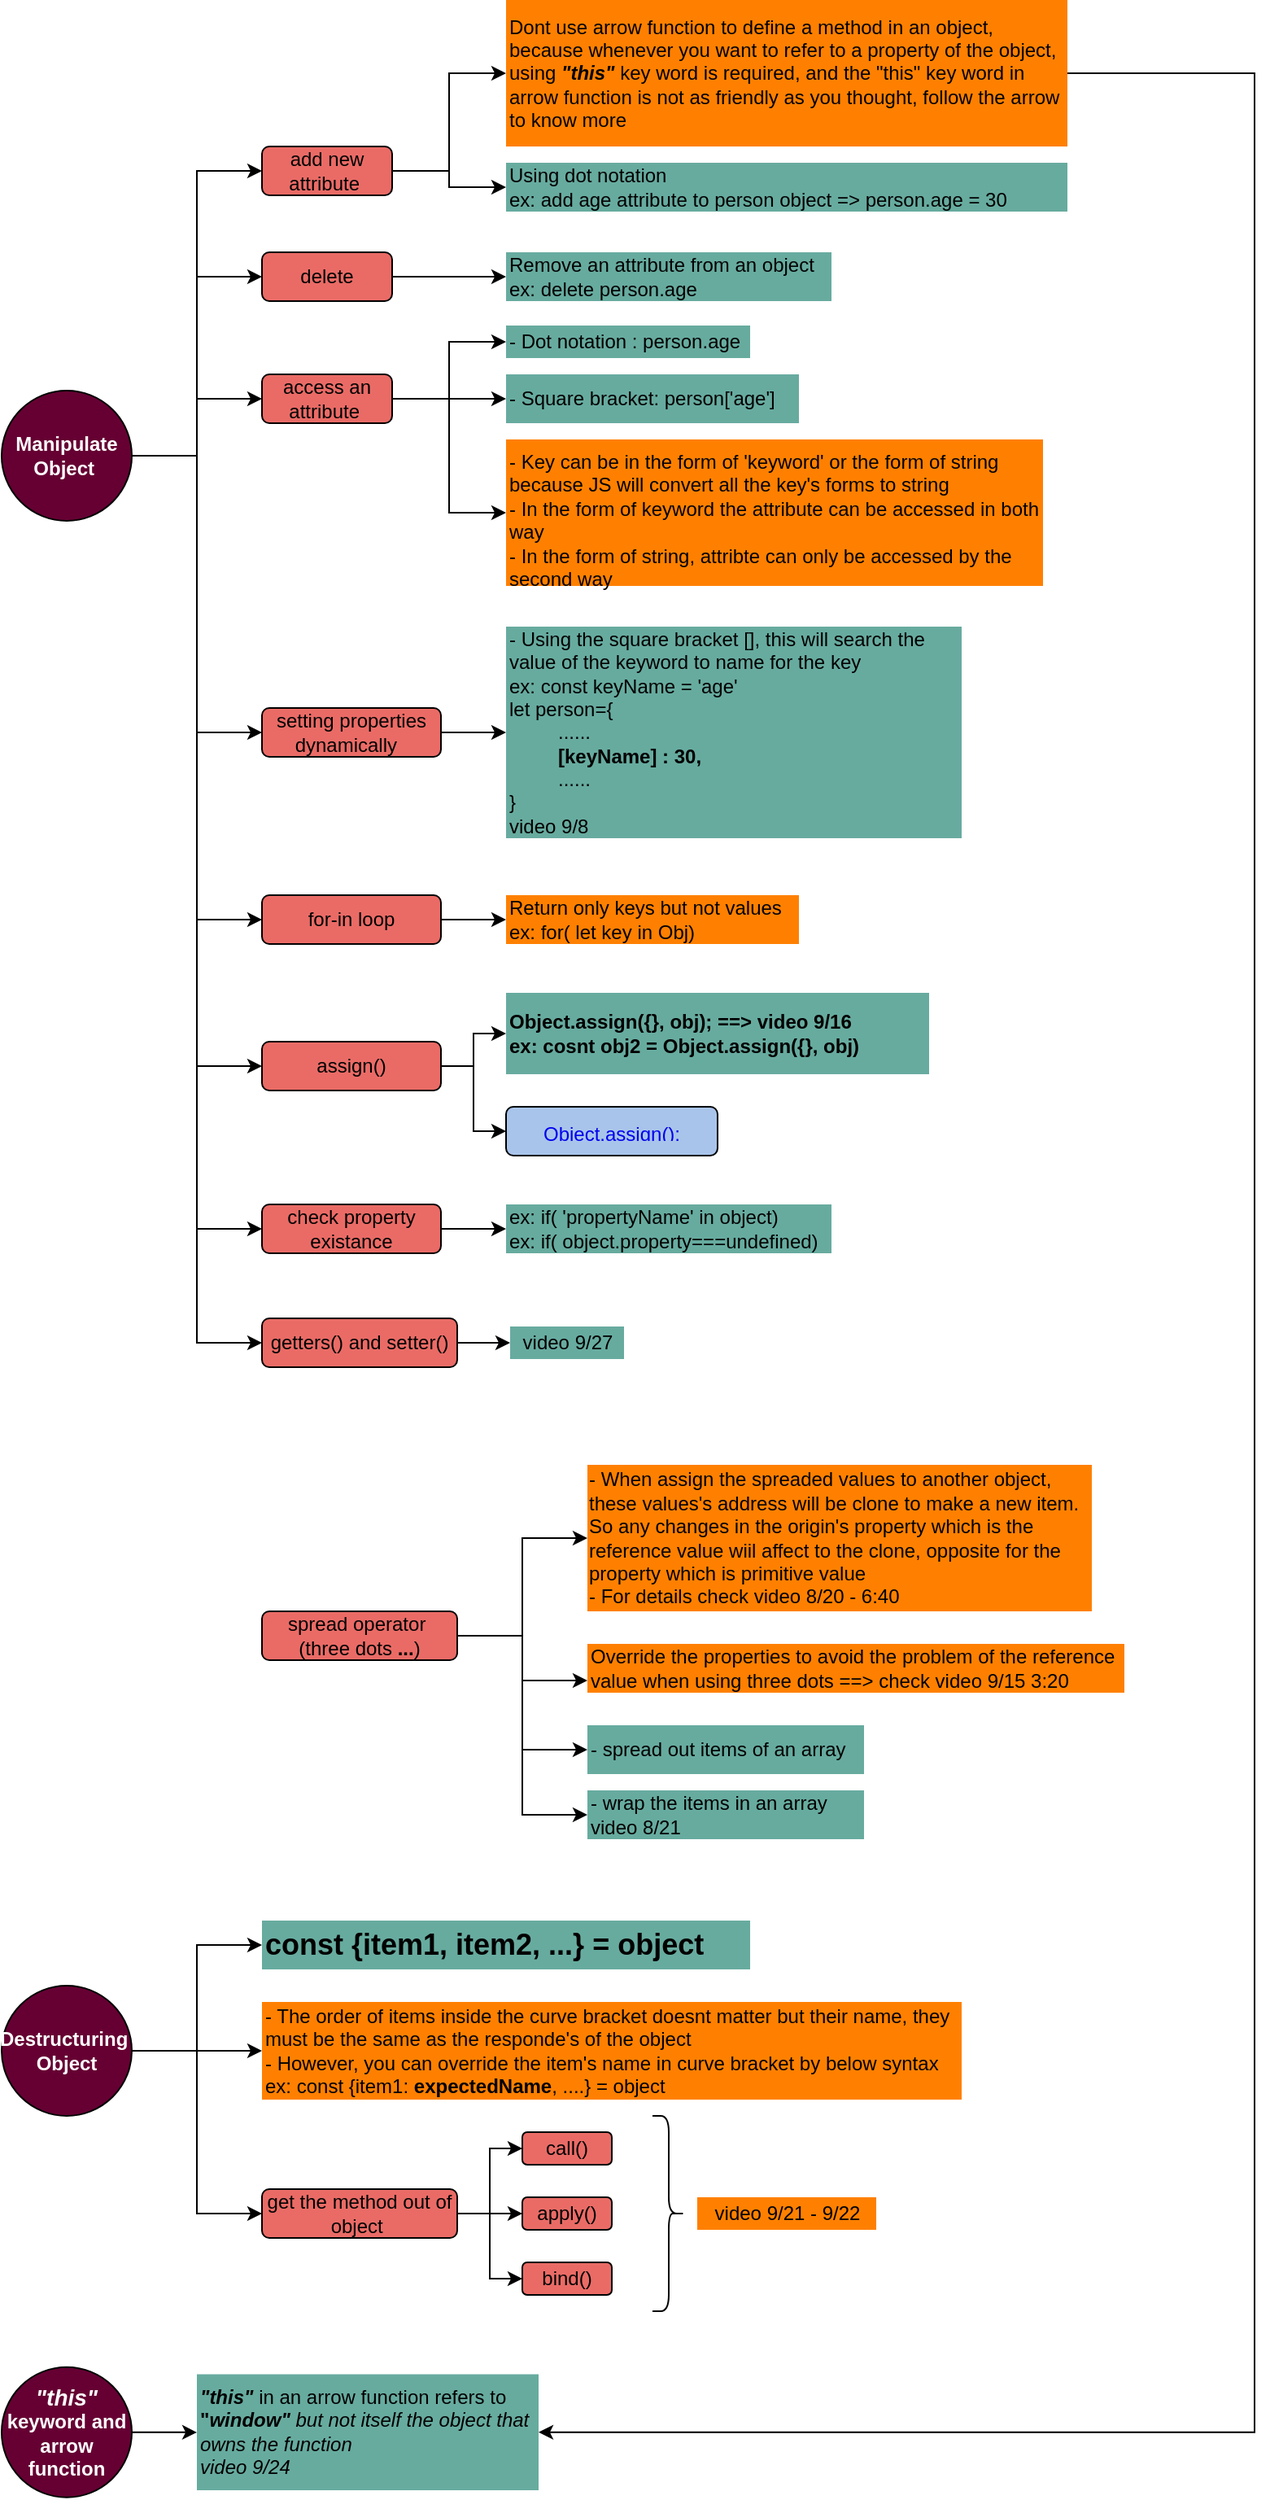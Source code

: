 <mxfile version="14.6.13" type="device"><diagram id="yyXeWecS47-vvvoqvVnt" name="Page-1"><mxGraphModel dx="1316" dy="590" grid="1" gridSize="10" guides="1" tooltips="1" connect="1" arrows="1" fold="1" page="1" pageScale="1" pageWidth="850" pageHeight="1100" math="0" shadow="0"><root><mxCell id="0"/><mxCell id="1" parent="0"/><mxCell id="EEhr_Oky-7YBtAfCmUGs-7" style="edgeStyle=orthogonalEdgeStyle;rounded=0;orthogonalLoop=1;jettySize=auto;html=1;entryX=0;entryY=0.5;entryDx=0;entryDy=0;" parent="1" source="EEhr_Oky-7YBtAfCmUGs-1" target="EEhr_Oky-7YBtAfCmUGs-6" edge="1"><mxGeometry relative="1" as="geometry"/></mxCell><mxCell id="EEhr_Oky-7YBtAfCmUGs-8" style="edgeStyle=orthogonalEdgeStyle;rounded=0;orthogonalLoop=1;jettySize=auto;html=1;entryX=0;entryY=0.5;entryDx=0;entryDy=0;" parent="1" source="EEhr_Oky-7YBtAfCmUGs-1" target="EEhr_Oky-7YBtAfCmUGs-2" edge="1"><mxGeometry relative="1" as="geometry"/></mxCell><mxCell id="EEhr_Oky-7YBtAfCmUGs-19" style="edgeStyle=orthogonalEdgeStyle;rounded=0;orthogonalLoop=1;jettySize=auto;html=1;entryX=0;entryY=0.5;entryDx=0;entryDy=0;" parent="1" source="EEhr_Oky-7YBtAfCmUGs-1" target="EEhr_Oky-7YBtAfCmUGs-12" edge="1"><mxGeometry relative="1" as="geometry"/></mxCell><mxCell id="EEhr_Oky-7YBtAfCmUGs-25" style="edgeStyle=orthogonalEdgeStyle;rounded=0;orthogonalLoop=1;jettySize=auto;html=1;entryX=0;entryY=0.5;entryDx=0;entryDy=0;" parent="1" source="EEhr_Oky-7YBtAfCmUGs-1" target="EEhr_Oky-7YBtAfCmUGs-22" edge="1"><mxGeometry relative="1" as="geometry"/></mxCell><mxCell id="EEhr_Oky-7YBtAfCmUGs-29" style="edgeStyle=orthogonalEdgeStyle;rounded=0;orthogonalLoop=1;jettySize=auto;html=1;entryX=0;entryY=0.5;entryDx=0;entryDy=0;" parent="1" source="EEhr_Oky-7YBtAfCmUGs-1" target="EEhr_Oky-7YBtAfCmUGs-26" edge="1"><mxGeometry relative="1" as="geometry"/></mxCell><mxCell id="EEhr_Oky-7YBtAfCmUGs-54" style="edgeStyle=orthogonalEdgeStyle;rounded=0;orthogonalLoop=1;jettySize=auto;html=1;entryX=0;entryY=0.5;entryDx=0;entryDy=0;" parent="1" source="EEhr_Oky-7YBtAfCmUGs-1" target="EEhr_Oky-7YBtAfCmUGs-45" edge="1"><mxGeometry relative="1" as="geometry"/></mxCell><mxCell id="xBHS6IWptvy2Hsy20q-M-9" style="edgeStyle=orthogonalEdgeStyle;rounded=0;orthogonalLoop=1;jettySize=auto;html=1;entryX=0;entryY=0.5;entryDx=0;entryDy=0;" parent="1" source="EEhr_Oky-7YBtAfCmUGs-1" target="xBHS6IWptvy2Hsy20q-M-7" edge="1"><mxGeometry relative="1" as="geometry"/></mxCell><mxCell id="xBHS6IWptvy2Hsy20q-M-31" style="edgeStyle=orthogonalEdgeStyle;rounded=0;orthogonalLoop=1;jettySize=auto;html=1;entryX=0;entryY=0.5;entryDx=0;entryDy=0;" parent="1" source="EEhr_Oky-7YBtAfCmUGs-1" target="xBHS6IWptvy2Hsy20q-M-28" edge="1"><mxGeometry relative="1" as="geometry"/></mxCell><mxCell id="EEhr_Oky-7YBtAfCmUGs-1" value="&lt;font color=&quot;#ffffff&quot;&gt;&lt;b&gt;Manipulate Object&amp;nbsp;&lt;/b&gt;&lt;/font&gt;" style="ellipse;whiteSpace=wrap;html=1;aspect=fixed;fillColor=#660033;" parent="1" vertex="1"><mxGeometry x="40" y="300" width="80" height="80" as="geometry"/></mxCell><mxCell id="EEhr_Oky-7YBtAfCmUGs-5" value="" style="edgeStyle=orthogonalEdgeStyle;rounded=0;orthogonalLoop=1;jettySize=auto;html=1;" parent="1" source="EEhr_Oky-7YBtAfCmUGs-2" target="EEhr_Oky-7YBtAfCmUGs-3" edge="1"><mxGeometry relative="1" as="geometry"/></mxCell><mxCell id="xBHS6IWptvy2Hsy20q-M-11" style="edgeStyle=orthogonalEdgeStyle;rounded=0;orthogonalLoop=1;jettySize=auto;html=1;entryX=0;entryY=0.5;entryDx=0;entryDy=0;" parent="1" source="EEhr_Oky-7YBtAfCmUGs-2" target="xBHS6IWptvy2Hsy20q-M-10" edge="1"><mxGeometry relative="1" as="geometry"/></mxCell><mxCell id="EEhr_Oky-7YBtAfCmUGs-2" value="add new attribute&amp;nbsp;" style="rounded=1;whiteSpace=wrap;html=1;fillColor=#EA6B66;" parent="1" vertex="1"><mxGeometry x="200" y="150" width="80" height="30" as="geometry"/></mxCell><mxCell id="EEhr_Oky-7YBtAfCmUGs-3" value="Using dot notation&amp;nbsp;&lt;br&gt;ex: add age attribute to person object =&amp;gt; person.age = 30" style="text;html=1;strokeColor=none;fillColor=#67AB9F;align=left;verticalAlign=middle;whiteSpace=wrap;rounded=0;" parent="1" vertex="1"><mxGeometry x="350" y="160" width="345" height="30" as="geometry"/></mxCell><mxCell id="EEhr_Oky-7YBtAfCmUGs-11" style="edgeStyle=orthogonalEdgeStyle;rounded=0;orthogonalLoop=1;jettySize=auto;html=1;entryX=0;entryY=0.5;entryDx=0;entryDy=0;" parent="1" source="EEhr_Oky-7YBtAfCmUGs-6" target="EEhr_Oky-7YBtAfCmUGs-10" edge="1"><mxGeometry relative="1" as="geometry"/></mxCell><mxCell id="EEhr_Oky-7YBtAfCmUGs-6" value="delete" style="rounded=1;whiteSpace=wrap;html=1;fillColor=#EA6B66;" parent="1" vertex="1"><mxGeometry x="200" y="215" width="80" height="30" as="geometry"/></mxCell><mxCell id="EEhr_Oky-7YBtAfCmUGs-10" value="Remove an attribute from an object&amp;nbsp;&lt;br&gt;ex: delete person.age" style="text;html=1;strokeColor=none;fillColor=#67AB9F;align=left;verticalAlign=middle;whiteSpace=wrap;rounded=0;" parent="1" vertex="1"><mxGeometry x="350" y="215" width="200" height="30" as="geometry"/></mxCell><mxCell id="EEhr_Oky-7YBtAfCmUGs-18" style="edgeStyle=orthogonalEdgeStyle;rounded=0;orthogonalLoop=1;jettySize=auto;html=1;entryX=0;entryY=0.5;entryDx=0;entryDy=0;" parent="1" source="EEhr_Oky-7YBtAfCmUGs-12" target="EEhr_Oky-7YBtAfCmUGs-17" edge="1"><mxGeometry relative="1" as="geometry"/></mxCell><mxCell id="EEhr_Oky-7YBtAfCmUGs-21" style="edgeStyle=orthogonalEdgeStyle;rounded=0;orthogonalLoop=1;jettySize=auto;html=1;entryX=0;entryY=0.5;entryDx=0;entryDy=0;" parent="1" source="EEhr_Oky-7YBtAfCmUGs-12" target="EEhr_Oky-7YBtAfCmUGs-20" edge="1"><mxGeometry relative="1" as="geometry"/></mxCell><mxCell id="EEhr_Oky-7YBtAfCmUGs-30" style="edgeStyle=orthogonalEdgeStyle;rounded=0;orthogonalLoop=1;jettySize=auto;html=1;entryX=0;entryY=0.5;entryDx=0;entryDy=0;" parent="1" source="EEhr_Oky-7YBtAfCmUGs-12" target="EEhr_Oky-7YBtAfCmUGs-13" edge="1"><mxGeometry relative="1" as="geometry"/></mxCell><mxCell id="EEhr_Oky-7YBtAfCmUGs-12" value="access an attribute&amp;nbsp;" style="rounded=1;whiteSpace=wrap;html=1;fillColor=#EA6B66;" parent="1" vertex="1"><mxGeometry x="200" y="290" width="80" height="30" as="geometry"/></mxCell><mxCell id="EEhr_Oky-7YBtAfCmUGs-13" value="- Dot notation : person.age" style="text;html=1;strokeColor=none;fillColor=#67AB9F;align=left;verticalAlign=middle;whiteSpace=wrap;rounded=0;" parent="1" vertex="1"><mxGeometry x="350" y="260" width="150" height="20" as="geometry"/></mxCell><mxCell id="EEhr_Oky-7YBtAfCmUGs-17" value="- Square bracket: person['age']" style="text;html=1;strokeColor=none;fillColor=#67AB9F;align=left;verticalAlign=middle;whiteSpace=wrap;rounded=0;" parent="1" vertex="1"><mxGeometry x="350" y="290" width="180" height="30" as="geometry"/></mxCell><mxCell id="EEhr_Oky-7YBtAfCmUGs-20" value="&lt;font face=&quot;helvetica&quot;&gt;- Key can be in the form of 'keyword' or the form of string because JS will convert all the key's forms to string&amp;nbsp;&lt;br&gt;- In the form of keyword the attribute can be accessed in both way&amp;nbsp;&lt;br&gt;- In the form of string, attribte can only be accessed by the second way&lt;br&gt;&lt;/font&gt;" style="text;whiteSpace=wrap;html=1;fillColor=#FF8000;" parent="1" vertex="1"><mxGeometry x="350" y="330" width="330" height="90" as="geometry"/></mxCell><mxCell id="EEhr_Oky-7YBtAfCmUGs-24" value="" style="edgeStyle=orthogonalEdgeStyle;rounded=0;orthogonalLoop=1;jettySize=auto;html=1;" parent="1" source="EEhr_Oky-7YBtAfCmUGs-22" target="EEhr_Oky-7YBtAfCmUGs-23" edge="1"><mxGeometry relative="1" as="geometry"/></mxCell><mxCell id="EEhr_Oky-7YBtAfCmUGs-22" value="setting properties dynamically&amp;nbsp;&amp;nbsp;" style="rounded=1;whiteSpace=wrap;html=1;fillColor=#EA6B66;" parent="1" vertex="1"><mxGeometry x="200" y="495" width="110" height="30" as="geometry"/></mxCell><mxCell id="EEhr_Oky-7YBtAfCmUGs-23" value="- Using the square bracket [], this will search the value of the keyword to name for the key&amp;nbsp;&lt;br&gt;ex: const keyName = 'age'&lt;br&gt;let person={&lt;br&gt;&amp;nbsp; &amp;nbsp; &amp;nbsp; &amp;nbsp; &amp;nbsp;......&lt;br&gt;&amp;nbsp; &amp;nbsp; &amp;nbsp; &amp;nbsp; &amp;nbsp;&lt;b&gt;[keyName] : 30,&lt;/b&gt;&lt;br&gt;&amp;nbsp; &amp;nbsp; &amp;nbsp; &amp;nbsp; &amp;nbsp;......&lt;br&gt;}&lt;br&gt;video 9/8" style="text;html=1;strokeColor=none;fillColor=#67AB9F;align=left;verticalAlign=middle;whiteSpace=wrap;rounded=0;" parent="1" vertex="1"><mxGeometry x="350" y="445" width="280" height="130" as="geometry"/></mxCell><mxCell id="EEhr_Oky-7YBtAfCmUGs-28" value="" style="edgeStyle=orthogonalEdgeStyle;rounded=0;orthogonalLoop=1;jettySize=auto;html=1;" parent="1" source="EEhr_Oky-7YBtAfCmUGs-26" target="EEhr_Oky-7YBtAfCmUGs-27" edge="1"><mxGeometry relative="1" as="geometry"/></mxCell><mxCell id="EEhr_Oky-7YBtAfCmUGs-26" value="for-in loop" style="rounded=1;whiteSpace=wrap;html=1;fillColor=#EA6B66;" parent="1" vertex="1"><mxGeometry x="200" y="610" width="110" height="30" as="geometry"/></mxCell><mxCell id="EEhr_Oky-7YBtAfCmUGs-27" value="Return only keys but not values&amp;nbsp;&lt;br&gt;ex: for( let key in Obj)" style="text;html=1;strokeColor=none;fillColor=#FF8000;align=left;verticalAlign=middle;whiteSpace=wrap;rounded=0;" parent="1" vertex="1"><mxGeometry x="350" y="610" width="180" height="30" as="geometry"/></mxCell><mxCell id="EEhr_Oky-7YBtAfCmUGs-36" style="edgeStyle=orthogonalEdgeStyle;rounded=0;orthogonalLoop=1;jettySize=auto;html=1;entryX=0;entryY=0.5;entryDx=0;entryDy=0;" parent="1" source="EEhr_Oky-7YBtAfCmUGs-39" target="EEhr_Oky-7YBtAfCmUGs-40" edge="1"><mxGeometry relative="1" as="geometry"/></mxCell><mxCell id="EEhr_Oky-7YBtAfCmUGs-37" style="edgeStyle=orthogonalEdgeStyle;rounded=0;orthogonalLoop=1;jettySize=auto;html=1;entryX=0;entryY=0.5;entryDx=0;entryDy=0;" parent="1" source="EEhr_Oky-7YBtAfCmUGs-39" target="EEhr_Oky-7YBtAfCmUGs-41" edge="1"><mxGeometry relative="1" as="geometry"/></mxCell><mxCell id="EEhr_Oky-7YBtAfCmUGs-38" style="edgeStyle=orthogonalEdgeStyle;rounded=0;orthogonalLoop=1;jettySize=auto;html=1;entryX=0;entryY=0.5;entryDx=0;entryDy=0;" parent="1" source="EEhr_Oky-7YBtAfCmUGs-39" target="EEhr_Oky-7YBtAfCmUGs-42" edge="1"><mxGeometry relative="1" as="geometry"/></mxCell><mxCell id="EEhr_Oky-7YBtAfCmUGs-44" style="edgeStyle=orthogonalEdgeStyle;rounded=0;orthogonalLoop=1;jettySize=auto;html=1;entryX=0;entryY=0.75;entryDx=0;entryDy=0;" parent="1" source="EEhr_Oky-7YBtAfCmUGs-39" target="EEhr_Oky-7YBtAfCmUGs-43" edge="1"><mxGeometry relative="1" as="geometry"/></mxCell><mxCell id="EEhr_Oky-7YBtAfCmUGs-39" value="spread operator&amp;nbsp;&lt;br&gt;(three dots &lt;b&gt;...&lt;/b&gt;)" style="rounded=1;whiteSpace=wrap;html=1;fillColor=#EA6B66;" parent="1" vertex="1"><mxGeometry x="200" y="1050" width="120" height="30" as="geometry"/></mxCell><mxCell id="EEhr_Oky-7YBtAfCmUGs-40" value="&lt;div style=&quot;text-align: left&quot;&gt;&lt;span&gt;- When assign the spreaded values to another object, these values's address will be clone to make a new item.&lt;/span&gt;&lt;/div&gt;&lt;span&gt;&lt;div style=&quot;text-align: left&quot;&gt;&lt;span&gt;So any changes in the origin's property which is the reference value wiil affect to the clone, opposite for the property which is primitive value&lt;/span&gt;&lt;/div&gt;&lt;div style=&quot;text-align: left&quot;&gt;&lt;span&gt;- For details check video 8/20 - 6:40&lt;/span&gt;&lt;/div&gt;&lt;/span&gt;" style="text;html=1;strokeColor=none;fillColor=#FF8000;align=center;verticalAlign=middle;whiteSpace=wrap;rounded=0;" parent="1" vertex="1"><mxGeometry x="400" y="960" width="310" height="90" as="geometry"/></mxCell><mxCell id="EEhr_Oky-7YBtAfCmUGs-41" value="- spread out items of an array" style="text;html=1;strokeColor=none;fillColor=#67AB9F;align=left;verticalAlign=middle;whiteSpace=wrap;rounded=0;" parent="1" vertex="1"><mxGeometry x="400" y="1120" width="170" height="30" as="geometry"/></mxCell><mxCell id="EEhr_Oky-7YBtAfCmUGs-42" value="- wrap the items in an array&amp;nbsp;&lt;br&gt;video 8/21" style="text;html=1;strokeColor=none;fillColor=#67AB9F;align=left;verticalAlign=middle;whiteSpace=wrap;rounded=0;" parent="1" vertex="1"><mxGeometry x="400" y="1160" width="170" height="30" as="geometry"/></mxCell><mxCell id="EEhr_Oky-7YBtAfCmUGs-43" value="Override the properties to avoid the problem of the reference value when using three dots ==&amp;gt; check video 9/15 3:20" style="text;html=1;strokeColor=none;fillColor=#FF8000;align=left;verticalAlign=middle;whiteSpace=wrap;rounded=0;" parent="1" vertex="1"><mxGeometry x="400" y="1070" width="330" height="30" as="geometry"/></mxCell><mxCell id="EEhr_Oky-7YBtAfCmUGs-49" style="edgeStyle=orthogonalEdgeStyle;rounded=0;orthogonalLoop=1;jettySize=auto;html=1;entryX=0;entryY=0.5;entryDx=0;entryDy=0;" parent="1" source="EEhr_Oky-7YBtAfCmUGs-45" target="EEhr_Oky-7YBtAfCmUGs-47" edge="1"><mxGeometry relative="1" as="geometry"/></mxCell><mxCell id="EEhr_Oky-7YBtAfCmUGs-53" style="edgeStyle=orthogonalEdgeStyle;rounded=0;orthogonalLoop=1;jettySize=auto;html=1;entryX=0;entryY=0.5;entryDx=0;entryDy=0;" parent="1" source="EEhr_Oky-7YBtAfCmUGs-45" target="EEhr_Oky-7YBtAfCmUGs-52" edge="1"><mxGeometry relative="1" as="geometry"/></mxCell><mxCell id="EEhr_Oky-7YBtAfCmUGs-45" value="assign()" style="rounded=1;whiteSpace=wrap;html=1;fillColor=#EA6B66;" parent="1" vertex="1"><mxGeometry x="200" y="700" width="110" height="30" as="geometry"/></mxCell><mxCell id="EEhr_Oky-7YBtAfCmUGs-47" value="&lt;b&gt;Object.assign({}, obj); ==&amp;gt; video 9/16&lt;br&gt;ex: cosnt obj2 = Object.assign({}, obj)&lt;br&gt;&lt;/b&gt;" style="text;html=1;strokeColor=none;fillColor=#67AB9F;align=left;verticalAlign=middle;whiteSpace=wrap;rounded=0;" parent="1" vertex="1"><mxGeometry x="350" y="670" width="260" height="50" as="geometry"/></mxCell><UserObject label="Object.assign();" linkTarget="_blank" link="https://developer.mozilla.org/en-US/docs/Web/JavaScript/Reference/Global_Objects/Object/assign?retiredLocale=vi" id="EEhr_Oky-7YBtAfCmUGs-52"><mxCell style="fontColor=#0000EE;fontStyle=4;rounded=1;overflow=hidden;spacing=10;fillColor=#A9C4EB;" parent="1" vertex="1"><mxGeometry x="350" y="740" width="130" height="30" as="geometry"/></mxCell></UserObject><mxCell id="xBHS6IWptvy2Hsy20q-M-4" style="edgeStyle=orthogonalEdgeStyle;rounded=0;orthogonalLoop=1;jettySize=auto;html=1;entryX=0;entryY=0.5;entryDx=0;entryDy=0;" parent="1" source="xBHS6IWptvy2Hsy20q-M-1" target="xBHS6IWptvy2Hsy20q-M-2" edge="1"><mxGeometry relative="1" as="geometry"/></mxCell><mxCell id="xBHS6IWptvy2Hsy20q-M-5" style="edgeStyle=orthogonalEdgeStyle;rounded=0;orthogonalLoop=1;jettySize=auto;html=1;" parent="1" source="xBHS6IWptvy2Hsy20q-M-1" target="xBHS6IWptvy2Hsy20q-M-3" edge="1"><mxGeometry relative="1" as="geometry"/></mxCell><mxCell id="xBHS6IWptvy2Hsy20q-M-16" style="edgeStyle=orthogonalEdgeStyle;rounded=0;orthogonalLoop=1;jettySize=auto;html=1;entryX=0;entryY=0.5;entryDx=0;entryDy=0;" parent="1" source="xBHS6IWptvy2Hsy20q-M-1" target="xBHS6IWptvy2Hsy20q-M-12" edge="1"><mxGeometry relative="1" as="geometry"/></mxCell><mxCell id="xBHS6IWptvy2Hsy20q-M-1" value="&lt;font color=&quot;#ffffff&quot;&gt;&lt;b&gt;Destructuring&amp;nbsp;&lt;br&gt;Object&lt;br&gt;&lt;/b&gt;&lt;/font&gt;" style="ellipse;whiteSpace=wrap;html=1;aspect=fixed;fillColor=#660033;" parent="1" vertex="1"><mxGeometry x="40" y="1280" width="80" height="80" as="geometry"/></mxCell><mxCell id="xBHS6IWptvy2Hsy20q-M-2" value="&lt;b&gt;&lt;font style=&quot;font-size: 18px&quot;&gt;const {item1, item2, ...} = object&lt;/font&gt;&lt;/b&gt;" style="text;html=1;strokeColor=none;fillColor=#67AB9F;align=left;verticalAlign=middle;whiteSpace=wrap;rounded=0;" parent="1" vertex="1"><mxGeometry x="200" y="1240" width="300" height="30" as="geometry"/></mxCell><mxCell id="xBHS6IWptvy2Hsy20q-M-3" value="- The order of items inside the curve bracket doesnt matter but their name, they must be the same as the responde's of the object&lt;br&gt;- However, you can override the item's name in curve bracket by below syntax&lt;br&gt;ex: const {item1: &lt;b&gt;expectedName&lt;/b&gt;, ....} = object" style="text;html=1;strokeColor=none;fillColor=#FF8000;align=left;verticalAlign=middle;whiteSpace=wrap;rounded=0;" parent="1" vertex="1"><mxGeometry x="200" y="1290" width="430" height="60" as="geometry"/></mxCell><mxCell id="xBHS6IWptvy2Hsy20q-M-6" value="" style="edgeStyle=orthogonalEdgeStyle;rounded=0;orthogonalLoop=1;jettySize=auto;html=1;" parent="1" source="xBHS6IWptvy2Hsy20q-M-7" target="xBHS6IWptvy2Hsy20q-M-8" edge="1"><mxGeometry relative="1" as="geometry"/></mxCell><mxCell id="xBHS6IWptvy2Hsy20q-M-7" value="check property existance" style="rounded=1;whiteSpace=wrap;html=1;fillColor=#EA6B66;" parent="1" vertex="1"><mxGeometry x="200" y="800" width="110" height="30" as="geometry"/></mxCell><mxCell id="xBHS6IWptvy2Hsy20q-M-8" value="ex: if( 'propertyName' in object)&lt;br&gt;ex: if( object.property===undefined)" style="text;html=1;strokeColor=none;fillColor=#67AB9F;align=left;verticalAlign=middle;whiteSpace=wrap;rounded=0;" parent="1" vertex="1"><mxGeometry x="350" y="800" width="200" height="30" as="geometry"/></mxCell><mxCell id="xBHS6IWptvy2Hsy20q-M-25" style="edgeStyle=orthogonalEdgeStyle;rounded=0;orthogonalLoop=1;jettySize=auto;html=1;entryX=1;entryY=0.5;entryDx=0;entryDy=0;exitX=1;exitY=0.5;exitDx=0;exitDy=0;" parent="1" source="xBHS6IWptvy2Hsy20q-M-10" target="xBHS6IWptvy2Hsy20q-M-24" edge="1"><mxGeometry relative="1" as="geometry"><Array as="points"><mxPoint x="810" y="105"/><mxPoint x="810" y="1554"/></Array></mxGeometry></mxCell><mxCell id="xBHS6IWptvy2Hsy20q-M-10" value="Dont use arrow function to define a method in an object, because whenever you want to refer to a property of the object, using &lt;i&gt;&lt;b&gt;&quot;this&quot; &lt;/b&gt;&lt;/i&gt;key word is required, and the &quot;this&quot; key word in arrow function is not as friendly as you thought, follow the arrow to know more&amp;nbsp;" style="text;html=1;strokeColor=none;fillColor=#FF8000;align=left;verticalAlign=middle;whiteSpace=wrap;rounded=0;" parent="1" vertex="1"><mxGeometry x="350" y="60" width="345" height="90" as="geometry"/></mxCell><mxCell id="xBHS6IWptvy2Hsy20q-M-17" style="edgeStyle=orthogonalEdgeStyle;rounded=0;orthogonalLoop=1;jettySize=auto;html=1;entryX=0;entryY=0.5;entryDx=0;entryDy=0;" parent="1" source="xBHS6IWptvy2Hsy20q-M-12" target="xBHS6IWptvy2Hsy20q-M-13" edge="1"><mxGeometry relative="1" as="geometry"/></mxCell><mxCell id="xBHS6IWptvy2Hsy20q-M-18" style="edgeStyle=orthogonalEdgeStyle;rounded=0;orthogonalLoop=1;jettySize=auto;html=1;entryX=0;entryY=0.5;entryDx=0;entryDy=0;" parent="1" source="xBHS6IWptvy2Hsy20q-M-12" target="xBHS6IWptvy2Hsy20q-M-14" edge="1"><mxGeometry relative="1" as="geometry"/></mxCell><mxCell id="xBHS6IWptvy2Hsy20q-M-19" style="edgeStyle=orthogonalEdgeStyle;rounded=0;orthogonalLoop=1;jettySize=auto;html=1;entryX=0;entryY=0.5;entryDx=0;entryDy=0;" parent="1" source="xBHS6IWptvy2Hsy20q-M-12" target="xBHS6IWptvy2Hsy20q-M-15" edge="1"><mxGeometry relative="1" as="geometry"/></mxCell><mxCell id="xBHS6IWptvy2Hsy20q-M-12" value="get the method out of object&amp;nbsp;" style="rounded=1;whiteSpace=wrap;html=1;fillColor=#EA6B66;" parent="1" vertex="1"><mxGeometry x="200" y="1405" width="120" height="30" as="geometry"/></mxCell><mxCell id="xBHS6IWptvy2Hsy20q-M-13" value="call()" style="rounded=1;whiteSpace=wrap;html=1;fillColor=#EA6B66;" parent="1" vertex="1"><mxGeometry x="360" y="1370" width="55" height="20" as="geometry"/></mxCell><mxCell id="xBHS6IWptvy2Hsy20q-M-14" value="apply()" style="rounded=1;whiteSpace=wrap;html=1;fillColor=#EA6B66;" parent="1" vertex="1"><mxGeometry x="360" y="1410" width="55" height="20" as="geometry"/></mxCell><mxCell id="xBHS6IWptvy2Hsy20q-M-15" value="bind()" style="rounded=1;whiteSpace=wrap;html=1;fillColor=#EA6B66;" parent="1" vertex="1"><mxGeometry x="360" y="1450" width="55" height="20" as="geometry"/></mxCell><mxCell id="xBHS6IWptvy2Hsy20q-M-20" value="" style="shape=curlyBracket;whiteSpace=wrap;html=1;rounded=1;flipH=1;fillColor=#FF8000;" parent="1" vertex="1"><mxGeometry x="440" y="1360" width="20" height="120" as="geometry"/></mxCell><mxCell id="xBHS6IWptvy2Hsy20q-M-21" value="video 9/21 - 9/22" style="text;html=1;strokeColor=none;fillColor=#FF8000;align=center;verticalAlign=middle;whiteSpace=wrap;rounded=0;" parent="1" vertex="1"><mxGeometry x="467.5" y="1410" width="110" height="20" as="geometry"/></mxCell><mxCell id="xBHS6IWptvy2Hsy20q-M-27" value="" style="edgeStyle=orthogonalEdgeStyle;rounded=0;orthogonalLoop=1;jettySize=auto;html=1;" parent="1" source="xBHS6IWptvy2Hsy20q-M-22" target="xBHS6IWptvy2Hsy20q-M-24" edge="1"><mxGeometry relative="1" as="geometry"/></mxCell><mxCell id="xBHS6IWptvy2Hsy20q-M-22" value="&lt;font color=&quot;#ffffff&quot;&gt;&lt;b&gt;&lt;i&gt;&lt;font style=&quot;font-size: 14px&quot;&gt;&quot;this&quot;&lt;/font&gt;&lt;/i&gt; keyword and arrow function&lt;br&gt;&lt;/b&gt;&lt;/font&gt;" style="ellipse;whiteSpace=wrap;html=1;aspect=fixed;fillColor=#660033;" parent="1" vertex="1"><mxGeometry x="40" y="1514.38" width="80" height="80" as="geometry"/></mxCell><mxCell id="xBHS6IWptvy2Hsy20q-M-24" value="&lt;b&gt;&lt;i&gt;&quot;this&quot;&lt;/i&gt;&amp;nbsp;&lt;/b&gt;in an arrow function refers to &lt;b&gt;&quot;&lt;/b&gt;&lt;i&gt;&lt;b&gt;window&quot;&amp;nbsp;&lt;/b&gt;but not itself the object that owns the function&amp;nbsp;&lt;br&gt;video 9/24&lt;br&gt;&lt;/i&gt;" style="text;html=1;strokeColor=none;fillColor=#67AB9F;align=left;verticalAlign=middle;whiteSpace=wrap;rounded=0;" parent="1" vertex="1"><mxGeometry x="160" y="1518.75" width="210" height="71.25" as="geometry"/></mxCell><mxCell id="xBHS6IWptvy2Hsy20q-M-30" value="" style="edgeStyle=orthogonalEdgeStyle;rounded=0;orthogonalLoop=1;jettySize=auto;html=1;" parent="1" source="xBHS6IWptvy2Hsy20q-M-28" target="xBHS6IWptvy2Hsy20q-M-29" edge="1"><mxGeometry relative="1" as="geometry"/></mxCell><mxCell id="xBHS6IWptvy2Hsy20q-M-28" value="getters() and setter()" style="rounded=1;whiteSpace=wrap;html=1;fillColor=#EA6B66;" parent="1" vertex="1"><mxGeometry x="200" y="870" width="120" height="30" as="geometry"/></mxCell><mxCell id="xBHS6IWptvy2Hsy20q-M-29" value="video 9/27" style="text;html=1;strokeColor=none;fillColor=#67AB9F;align=center;verticalAlign=middle;whiteSpace=wrap;rounded=0;" parent="1" vertex="1"><mxGeometry x="352.5" y="875" width="70" height="20" as="geometry"/></mxCell></root></mxGraphModel></diagram></mxfile>